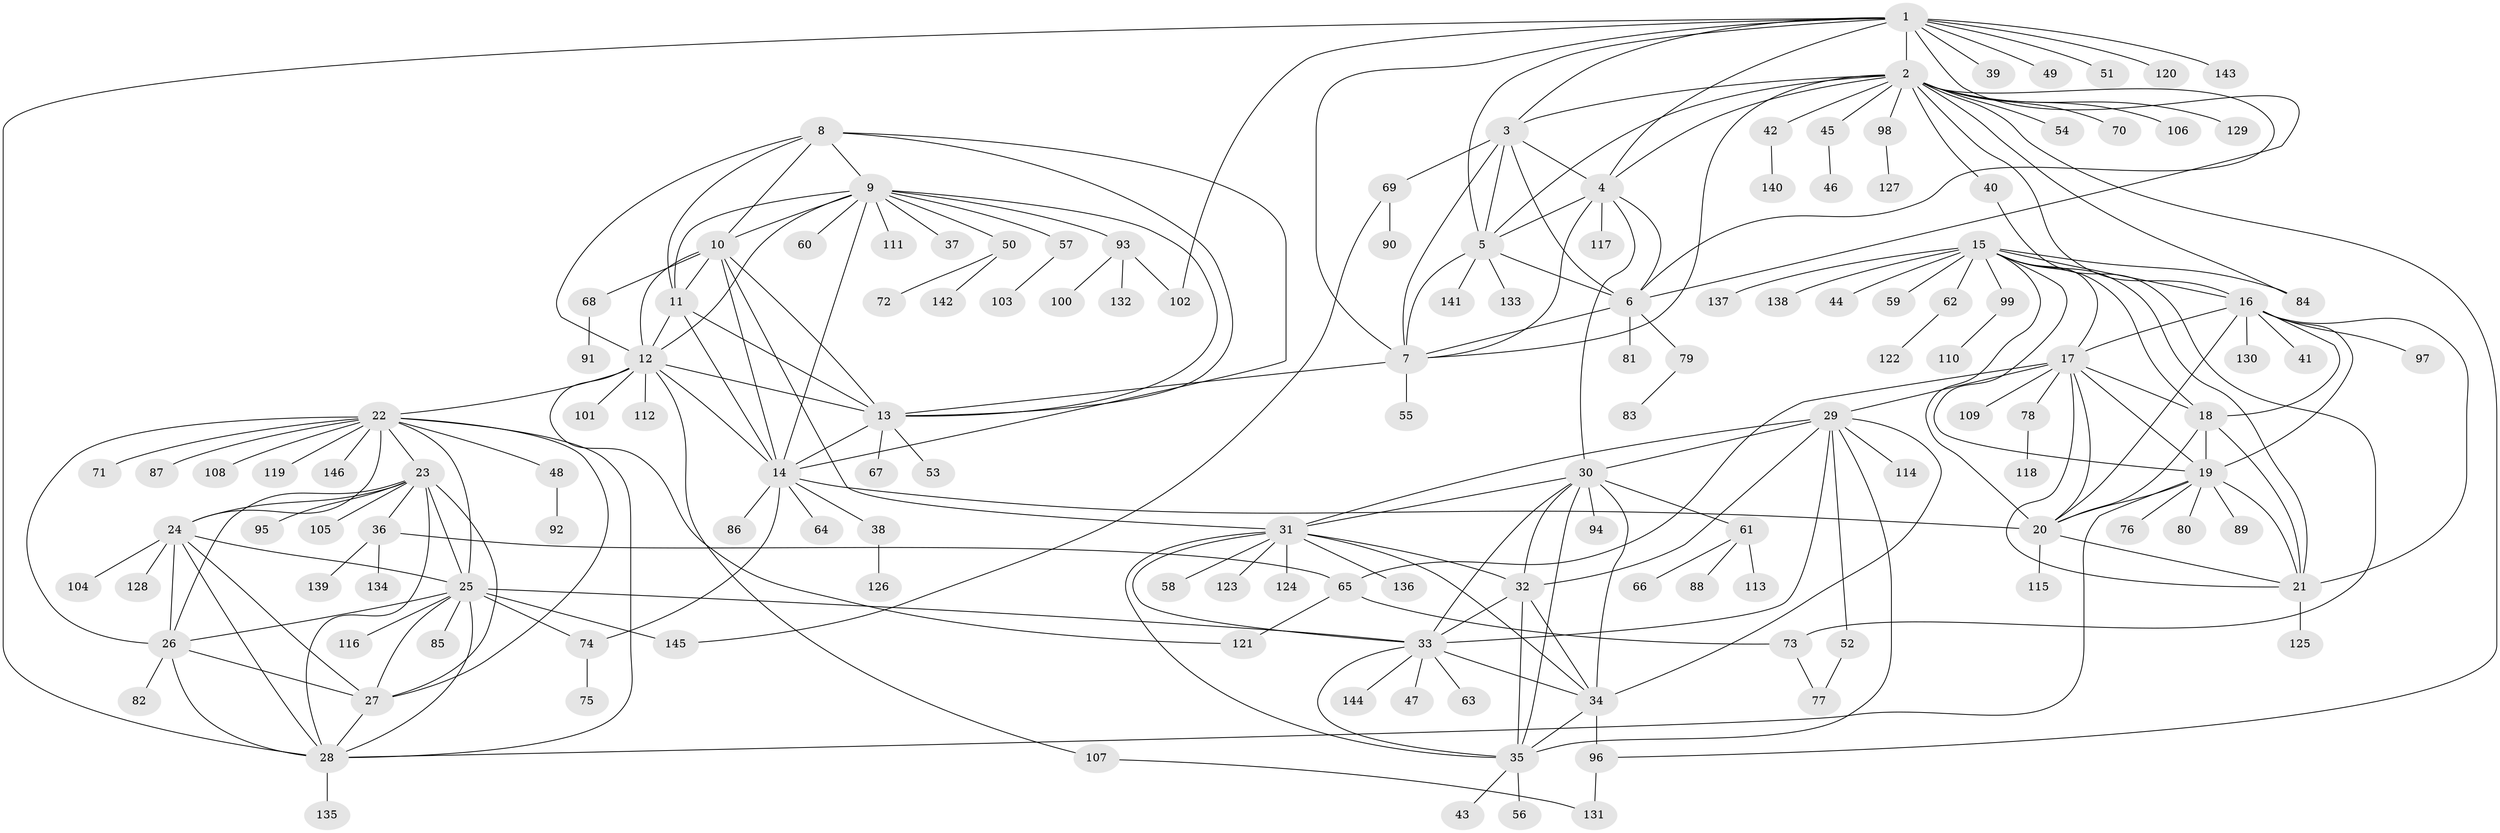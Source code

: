 // coarse degree distribution, {17: 0.023255813953488372, 3: 0.06976744186046512, 4: 0.06976744186046512, 9: 0.023255813953488372, 10: 0.023255813953488372, 5: 0.023255813953488372, 7: 0.046511627906976744, 6: 0.046511627906976744, 1: 0.6511627906976745, 2: 0.023255813953488372}
// Generated by graph-tools (version 1.1) at 2025/19/03/04/25 18:19:34]
// undirected, 146 vertices, 236 edges
graph export_dot {
graph [start="1"]
  node [color=gray90,style=filled];
  1;
  2;
  3;
  4;
  5;
  6;
  7;
  8;
  9;
  10;
  11;
  12;
  13;
  14;
  15;
  16;
  17;
  18;
  19;
  20;
  21;
  22;
  23;
  24;
  25;
  26;
  27;
  28;
  29;
  30;
  31;
  32;
  33;
  34;
  35;
  36;
  37;
  38;
  39;
  40;
  41;
  42;
  43;
  44;
  45;
  46;
  47;
  48;
  49;
  50;
  51;
  52;
  53;
  54;
  55;
  56;
  57;
  58;
  59;
  60;
  61;
  62;
  63;
  64;
  65;
  66;
  67;
  68;
  69;
  70;
  71;
  72;
  73;
  74;
  75;
  76;
  77;
  78;
  79;
  80;
  81;
  82;
  83;
  84;
  85;
  86;
  87;
  88;
  89;
  90;
  91;
  92;
  93;
  94;
  95;
  96;
  97;
  98;
  99;
  100;
  101;
  102;
  103;
  104;
  105;
  106;
  107;
  108;
  109;
  110;
  111;
  112;
  113;
  114;
  115;
  116;
  117;
  118;
  119;
  120;
  121;
  122;
  123;
  124;
  125;
  126;
  127;
  128;
  129;
  130;
  131;
  132;
  133;
  134;
  135;
  136;
  137;
  138;
  139;
  140;
  141;
  142;
  143;
  144;
  145;
  146;
  1 -- 2;
  1 -- 3;
  1 -- 4;
  1 -- 5;
  1 -- 6;
  1 -- 7;
  1 -- 28;
  1 -- 39;
  1 -- 49;
  1 -- 51;
  1 -- 102;
  1 -- 120;
  1 -- 143;
  2 -- 3;
  2 -- 4;
  2 -- 5;
  2 -- 6;
  2 -- 7;
  2 -- 16;
  2 -- 40;
  2 -- 42;
  2 -- 45;
  2 -- 54;
  2 -- 70;
  2 -- 84;
  2 -- 96;
  2 -- 98;
  2 -- 106;
  2 -- 129;
  3 -- 4;
  3 -- 5;
  3 -- 6;
  3 -- 7;
  3 -- 69;
  4 -- 5;
  4 -- 6;
  4 -- 7;
  4 -- 30;
  4 -- 117;
  5 -- 6;
  5 -- 7;
  5 -- 133;
  5 -- 141;
  6 -- 7;
  6 -- 79;
  6 -- 81;
  7 -- 13;
  7 -- 55;
  8 -- 9;
  8 -- 10;
  8 -- 11;
  8 -- 12;
  8 -- 13;
  8 -- 14;
  9 -- 10;
  9 -- 11;
  9 -- 12;
  9 -- 13;
  9 -- 14;
  9 -- 37;
  9 -- 50;
  9 -- 57;
  9 -- 60;
  9 -- 93;
  9 -- 111;
  10 -- 11;
  10 -- 12;
  10 -- 13;
  10 -- 14;
  10 -- 31;
  10 -- 68;
  11 -- 12;
  11 -- 13;
  11 -- 14;
  12 -- 13;
  12 -- 14;
  12 -- 22;
  12 -- 101;
  12 -- 107;
  12 -- 112;
  12 -- 121;
  13 -- 14;
  13 -- 53;
  13 -- 67;
  14 -- 20;
  14 -- 38;
  14 -- 64;
  14 -- 74;
  14 -- 86;
  15 -- 16;
  15 -- 17;
  15 -- 18;
  15 -- 19;
  15 -- 20;
  15 -- 21;
  15 -- 44;
  15 -- 59;
  15 -- 62;
  15 -- 84;
  15 -- 99;
  15 -- 137;
  15 -- 138;
  16 -- 17;
  16 -- 18;
  16 -- 19;
  16 -- 20;
  16 -- 21;
  16 -- 41;
  16 -- 97;
  16 -- 130;
  17 -- 18;
  17 -- 19;
  17 -- 20;
  17 -- 21;
  17 -- 29;
  17 -- 65;
  17 -- 78;
  17 -- 109;
  18 -- 19;
  18 -- 20;
  18 -- 21;
  19 -- 20;
  19 -- 21;
  19 -- 28;
  19 -- 76;
  19 -- 80;
  19 -- 89;
  20 -- 21;
  20 -- 115;
  21 -- 125;
  22 -- 23;
  22 -- 24;
  22 -- 25;
  22 -- 26;
  22 -- 27;
  22 -- 28;
  22 -- 48;
  22 -- 71;
  22 -- 87;
  22 -- 108;
  22 -- 119;
  22 -- 146;
  23 -- 24;
  23 -- 25;
  23 -- 26;
  23 -- 27;
  23 -- 28;
  23 -- 36;
  23 -- 95;
  23 -- 105;
  24 -- 25;
  24 -- 26;
  24 -- 27;
  24 -- 28;
  24 -- 104;
  24 -- 128;
  25 -- 26;
  25 -- 27;
  25 -- 28;
  25 -- 33;
  25 -- 74;
  25 -- 85;
  25 -- 116;
  25 -- 145;
  26 -- 27;
  26 -- 28;
  26 -- 82;
  27 -- 28;
  28 -- 135;
  29 -- 30;
  29 -- 31;
  29 -- 32;
  29 -- 33;
  29 -- 34;
  29 -- 35;
  29 -- 52;
  29 -- 114;
  30 -- 31;
  30 -- 32;
  30 -- 33;
  30 -- 34;
  30 -- 35;
  30 -- 61;
  30 -- 94;
  31 -- 32;
  31 -- 33;
  31 -- 34;
  31 -- 35;
  31 -- 58;
  31 -- 123;
  31 -- 124;
  31 -- 136;
  32 -- 33;
  32 -- 34;
  32 -- 35;
  33 -- 34;
  33 -- 35;
  33 -- 47;
  33 -- 63;
  33 -- 144;
  34 -- 35;
  34 -- 96;
  35 -- 43;
  35 -- 56;
  36 -- 65;
  36 -- 134;
  36 -- 139;
  38 -- 126;
  40 -- 73;
  42 -- 140;
  45 -- 46;
  48 -- 92;
  50 -- 72;
  50 -- 142;
  52 -- 77;
  57 -- 103;
  61 -- 66;
  61 -- 88;
  61 -- 113;
  62 -- 122;
  65 -- 73;
  65 -- 121;
  68 -- 91;
  69 -- 90;
  69 -- 145;
  73 -- 77;
  74 -- 75;
  78 -- 118;
  79 -- 83;
  93 -- 100;
  93 -- 102;
  93 -- 132;
  96 -- 131;
  98 -- 127;
  99 -- 110;
  107 -- 131;
}
